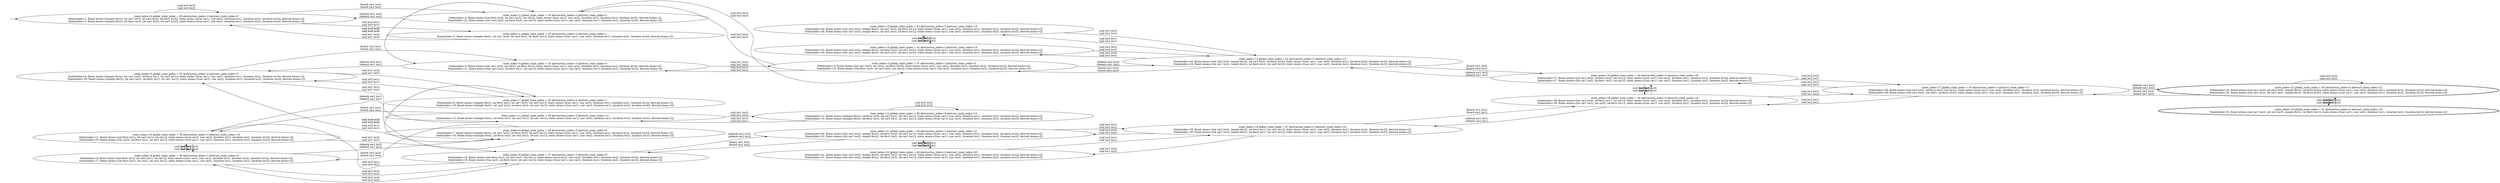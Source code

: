 digraph {
rankdir="LR"
s0[label="state_index=0 global_state_index = 28 abstraction_index=3 abstract_state_index=0
State(index=1, fluent atoms=[(empty-ferry), (at car1 loc3), (at car2 loc2), (at-ferry loc3)], static atoms=[(car car1), (car car2), (location loc1), (location loc2), (location loc3)], derived atoms=[])
State(index=0, fluent atoms=[(empty-ferry), (at-ferry loc2), (at car1 loc3), (at car2 loc2)], static atoms=[(car car1), (car car2), (location loc1), (location loc2), (location loc3)], derived atoms=[])
"]
s1[label="state_index=1 global_state_index = 29 abstraction_index=3 abstract_state_index=1
State(index=2, fluent atoms=[(empty-ferry), (at car1 loc3), (at car2 loc2), (at-ferry loc1)], static atoms=[(car car1), (car car2), (location loc1), (location loc2), (location loc3)], derived atoms=[])
"]
s2[label="state_index=2 global_state_index = 30 abstraction_index=3 abstract_state_index=2
State(index=3, fluent atoms=[(at-ferry loc2), (at car1 loc3), (on car2)], static atoms=[(car car1), (car car2), (location loc1), (location loc2), (location loc3)], derived atoms=[])
State(index=22, fluent atoms=[(at car2 loc2), (at-ferry loc3), (on car1)], static atoms=[(car car1), (car car2), (location loc1), (location loc2), (location loc3)], derived atoms=[])
"]
s3[label="state_index=3 global_state_index = 31 abstraction_index=3 abstract_state_index=3
State(index=4, fluent atoms=[(at car1 loc3), (on car2), (at-ferry loc3)], static atoms=[(car car1), (car car2), (location loc1), (location loc2), (location loc3)], derived atoms=[])
State(index=23, fluent atoms=[(at-ferry loc2), (at car2 loc2), (on car1)], static atoms=[(car car1), (car car2), (location loc1), (location loc2), (location loc3)], derived atoms=[])
"]
s4[label="state_index=4 global_state_index = 32 abstraction_index=3 abstract_state_index=4
State(index=5, fluent atoms=[(at car1 loc3), (on car2), (at-ferry loc1)], static atoms=[(car car1), (car car2), (location loc1), (location loc2), (location loc3)], derived atoms=[])
State(index=21, fluent atoms=[(at car2 loc2), (at-ferry loc1), (on car1)], static atoms=[(car car1), (car car2), (location loc1), (location loc2), (location loc3)], derived atoms=[])
"]
s5[label="state_index=5 global_state_index = 33 abstraction_index=3 abstract_state_index=5
State(index=6, fluent atoms=[(empty-ferry), (at car1 loc3), (at-ferry loc1), (at car2 loc1)], static atoms=[(car car1), (car car2), (location loc1), (location loc2), (location loc3)], derived atoms=[])
State(index=20, fluent atoms=[(empty-ferry), (at car2 loc2), (at-ferry loc1), (at car1 loc1)], static atoms=[(car car1), (car car2), (location loc1), (location loc2), (location loc3)], derived atoms=[])
"]
s6[label="state_index=6 global_state_index = 34 abstraction_index=3 abstract_state_index=6
State(index=7, fluent atoms=[(empty-ferry), (at car1 loc3), (at-ferry loc3), (at car2 loc1)], static atoms=[(car car1), (car car2), (location loc1), (location loc2), (location loc3)], derived atoms=[])
State(index=18, fluent atoms=[(empty-ferry), (at-ferry loc2), (at car2 loc2), (at car1 loc1)], static atoms=[(car car1), (car car2), (location loc1), (location loc2), (location loc3)], derived atoms=[])
"]
s7[label="state_index=7 global_state_index = 35 abstraction_index=3 abstract_state_index=7
State(index=8, fluent atoms=[(empty-ferry), (at-ferry loc2), (at car1 loc3), (at car2 loc1)], static atoms=[(car car1), (car car2), (location loc1), (location loc2), (location loc3)], derived atoms=[])
State(index=19, fluent atoms=[(empty-ferry), (at car2 loc2), (at-ferry loc3), (at car1 loc1)], static atoms=[(car car1), (car car2), (location loc1), (location loc2), (location loc3)], derived atoms=[])
"]
s8[label="state_index=8 global_state_index = 36 abstraction_index=3 abstract_state_index=8
State(index=9, fluent atoms=[(at-ferry loc3), (at car2 loc1), (on car1)], static atoms=[(car car1), (car car2), (location loc1), (location loc2), (location loc3)], derived atoms=[])
State(index=17, fluent atoms=[(at-ferry loc2), (on car2), (at car1 loc1)], static atoms=[(car car1), (car car2), (location loc1), (location loc2), (location loc3)], derived atoms=[])
"]
s9[label="state_index=9 global_state_index = 37 abstraction_index=3 abstract_state_index=9
State(index=10, fluent atoms=[(at-ferry loc2), (at car2 loc1), (on car1)], static atoms=[(car car1), (car car2), (location loc1), (location loc2), (location loc3)], derived atoms=[])
State(index=16, fluent atoms=[(on car2), (at-ferry loc3), (at car1 loc1)], static atoms=[(car car1), (car car2), (location loc1), (location loc2), (location loc3)], derived atoms=[])
"]
s10[label="state_index=10 global_state_index = 38 abstraction_index=3 abstract_state_index=10
State(index=11, fluent atoms=[(at-ferry loc1), (at car2 loc1), (on car1)], static atoms=[(car car1), (car car2), (location loc1), (location loc2), (location loc3)], derived atoms=[])
State(index=15, fluent atoms=[(on car2), (at-ferry loc1), (at car1 loc1)], static atoms=[(car car1), (car car2), (location loc1), (location loc2), (location loc3)], derived atoms=[])
"]
s11[label="state_index=11 global_state_index = 39 abstraction_index=3 abstract_state_index=11
State(index=12, fluent atoms=[(empty-ferry), (at-ferry loc1), (at car2 loc1), (at car1 loc1)], static atoms=[(car car1), (car car2), (location loc1), (location loc2), (location loc3)], derived atoms=[])
"]
s12[label="state_index=12 global_state_index = 40 abstraction_index=3 abstract_state_index=12
State(index=13, fluent atoms=[(empty-ferry), (at-ferry loc3), (at car2 loc1), (at car1 loc1)], static atoms=[(car car1), (car car2), (location loc1), (location loc2), (location loc3)], derived atoms=[])
State(index=14, fluent atoms=[(empty-ferry), (at-ferry loc2), (at car2 loc1), (at car1 loc1)], static atoms=[(car car1), (car car2), (location loc1), (location loc2), (location loc3)], derived atoms=[])
"]
s13[label="state_index=13 global_state_index = 41 abstraction_index=3 abstract_state_index=13
State(index=42, fluent atoms=[(at car2 loc3), (empty-ferry), (at car1 loc3), (at-ferry loc3)], static atoms=[(car car1), (car car2), (location loc1), (location loc2), (location loc3)], derived atoms=[])
State(index=24, fluent atoms=[(at car1 loc2), (empty-ferry), (at-ferry loc2), (at car2 loc2)], static atoms=[(car car1), (car car2), (location loc1), (location loc2), (location loc3)], derived atoms=[])
"]
s14[label="state_index=14 global_state_index = 42 abstraction_index=3 abstract_state_index=14
State(index=43, fluent atoms=[(at car2 loc3), (empty-ferry), (at-ferry loc2), (at car1 loc3)], static atoms=[(car car1), (car car2), (location loc1), (location loc2), (location loc3)], derived atoms=[])
State(index=25, fluent atoms=[(at car1 loc2), (empty-ferry), (at car2 loc2), (at-ferry loc3)], static atoms=[(car car1), (car car2), (location loc1), (location loc2), (location loc3)], derived atoms=[])
"]
s15[label="state_index=15 global_state_index = 43 abstraction_index=3 abstract_state_index=15
State(index=44, fluent atoms=[(at car2 loc3), (empty-ferry), (at car1 loc3), (at-ferry loc1)], static atoms=[(car car1), (car car2), (location loc1), (location loc2), (location loc3)], derived atoms=[])
State(index=26, fluent atoms=[(at car1 loc2), (empty-ferry), (at car2 loc2), (at-ferry loc1)], static atoms=[(car car1), (car car2), (location loc1), (location loc2), (location loc3)], derived atoms=[])
"]
s16[label="state_index=16 global_state_index = 44 abstraction_index=3 abstract_state_index=16
State(index=37, fluent atoms=[(at car2 loc3), (at-ferry loc3), (on car1)], static atoms=[(car car1), (car car2), (location loc1), (location loc2), (location loc3)], derived atoms=[])
State(index=27, fluent atoms=[(at car1 loc2), (at-ferry loc2), (on car2)], static atoms=[(car car1), (car car2), (location loc1), (location loc2), (location loc3)], derived atoms=[])
"]
s17[label="state_index=17 global_state_index = 45 abstraction_index=3 abstract_state_index=17
State(index=36, fluent atoms=[(at car2 loc3), (at-ferry loc2), (on car1)], static atoms=[(car car1), (car car2), (location loc1), (location loc2), (location loc3)], derived atoms=[])
State(index=28, fluent atoms=[(at car1 loc2), (on car2), (at-ferry loc3)], static atoms=[(car car1), (car car2), (location loc1), (location loc2), (location loc3)], derived atoms=[])
"]
s18[label="state_index=18 global_state_index = 46 abstraction_index=3 abstract_state_index=18
State(index=38, fluent atoms=[(at car2 loc3), (at-ferry loc1), (on car1)], static atoms=[(car car1), (car car2), (location loc1), (location loc2), (location loc3)], derived atoms=[])
State(index=29, fluent atoms=[(at car1 loc2), (on car2), (at-ferry loc1)], static atoms=[(car car1), (car car2), (location loc1), (location loc2), (location loc3)], derived atoms=[])
"]
s19[label="state_index=19 global_state_index = 47 abstraction_index=3 abstract_state_index=19
State(index=39, fluent atoms=[(at car2 loc3), (empty-ferry), (at-ferry loc1), (at car1 loc1)], static atoms=[(car car1), (car car2), (location loc1), (location loc2), (location loc3)], derived atoms=[])
State(index=30, fluent atoms=[(at car1 loc2), (empty-ferry), (at-ferry loc1), (at car2 loc1)], static atoms=[(car car1), (car car2), (location loc1), (location loc2), (location loc3)], derived atoms=[])
"]
s20[label="state_index=20 global_state_index = 48 abstraction_index=3 abstract_state_index=20
State(index=41, fluent atoms=[(at car2 loc3), (empty-ferry), (at-ferry loc2), (at car1 loc1)], static atoms=[(car car1), (car car2), (location loc1), (location loc2), (location loc3)], derived atoms=[])
State(index=31, fluent atoms=[(at car1 loc2), (empty-ferry), (at-ferry loc3), (at car2 loc1)], static atoms=[(car car1), (car car2), (location loc1), (location loc2), (location loc3)], derived atoms=[])
"]
s21[label="state_index=21 global_state_index = 49 abstraction_index=3 abstract_state_index=21
State(index=40, fluent atoms=[(at car2 loc3), (empty-ferry), (at-ferry loc3), (at car1 loc1)], static atoms=[(car car1), (car car2), (location loc1), (location loc2), (location loc3)], derived atoms=[])
State(index=32, fluent atoms=[(at car1 loc2), (empty-ferry), (at-ferry loc2), (at car2 loc1)], static atoms=[(car car1), (car car2), (location loc1), (location loc2), (location loc3)], derived atoms=[])
"]
s22[peripheries=2,label="state_index=22 global_state_index = 50 abstraction_index=3 abstract_state_index=22
State(index=34, fluent atoms=[(at car1 loc2), (at car2 loc3), (empty-ferry), (at-ferry loc2)], static atoms=[(car car1), (car car2), (location loc1), (location loc2), (location loc3)], derived atoms=[])
State(index=33, fluent atoms=[(at car1 loc2), (at car2 loc3), (empty-ferry), (at-ferry loc3)], static atoms=[(car car1), (car car2), (location loc1), (location loc2), (location loc3)], derived atoms=[])
"]
s23[peripheries=2,label="state_index=23 global_state_index = 51 abstraction_index=3 abstract_state_index=23
State(index=35, fluent atoms=[(at car1 loc2), (at car2 loc3), (empty-ferry), (at-ferry loc1)], static atoms=[(car car1), (car car2), (location loc1), (location loc2), (location loc3)], derived atoms=[])
"]
Dangling [ label = "", style = invis ]
{ rank = same; Dangling }
Dangling -> s0
{ rank = same; s12}
{ rank = same; s1,s6,s7,s11}
{ rank = same; s0,s5,s8,s10}
{ rank = same; s2,s4,s9}
{ rank = same; s3,s14,s15,s20,s21}
{ rank = same; s13,s19}
{ rank = same; s16,s18}
{ rank = same; s17}
{ rank = same; s22,s23}
s0->s0 [label="(sail loc2 loc3)
(sail loc3 loc2)
"]
s0->s1 [label="(sail loc2 loc1)
(sail loc3 loc1)
"]
s0->s2 [label="(board car1 loc3)
(board car2 loc2)
"]
s1->s0 [label="(sail loc1 loc2)
(sail loc1 loc3)
"]
s2->s0 [label="(debark car1 loc3)
(debark car2 loc2)
"]
s2->s3 [label="(sail loc2 loc3)
(sail loc3 loc2)
"]
s2->s4 [label="(sail loc2 loc1)
(sail loc3 loc1)
"]
s3->s2 [label="(sail loc3 loc2)
(sail loc2 loc3)
"]
s3->s4 [label="(sail loc3 loc1)
(sail loc2 loc1)
"]
s3->s13 [label="(debark car2 loc3)
(debark car1 loc2)
"]
s4->s2 [label="(sail loc1 loc2)
(sail loc1 loc3)
"]
s4->s3 [label="(sail loc1 loc3)
(sail loc1 loc2)
"]
s4->s5 [label="(debark car2 loc1)
(debark car1 loc1)
"]
s5->s4 [label="(board car2 loc1)
(board car1 loc1)
"]
s5->s6 [label="(sail loc1 loc3)
(sail loc1 loc2)
"]
s5->s7 [label="(sail loc1 loc3)
(sail loc1 loc2)
"]
s6->s5 [label="(sail loc2 loc1)
(sail loc3 loc1)
"]
s6->s7 [label="(sail loc2 loc3)
(sail loc3 loc2)
"]
s6->s8 [label="(board car2 loc2)
(board car1 loc3)
"]
s7->s5 [label="(sail loc3 loc1)
(sail loc2 loc1)
"]
s7->s6 [label="(sail loc3 loc2)
(sail loc2 loc3)
"]
s8->s6 [label="(debark car2 loc2)
(debark car1 loc3)
"]
s8->s9 [label="(sail loc2 loc3)
(sail loc3 loc2)
"]
s8->s10 [label="(sail loc3 loc1)
(sail loc2 loc1)
"]
s9->s8 [label="(sail loc2 loc3)
(sail loc3 loc2)
"]
s9->s10 [label="(sail loc2 loc1)
(sail loc3 loc1)
"]
s9->s21 [label="(debark car1 loc2)
(debark car2 loc3)
"]
s10->s8 [label="(sail loc1 loc3)
(sail loc1 loc2)
"]
s10->s9 [label="(sail loc1 loc2)
(sail loc1 loc3)
"]
s10->s11 [label="(debark car2 loc1)
(debark car1 loc1)
"]
s11->s10 [label="(board car1 loc1)
(board car2 loc1)
"]
s11->s12 [label="(sail loc1 loc2)
(sail loc1 loc3)
"]
s12->s11 [label="(sail loc3 loc1)
(sail loc2 loc1)
"]
s12->s12 [label="(sail loc3 loc2)
(sail loc2 loc3)
"]
s13->s3 [label="(board car1 loc2)
(board car2 loc3)
"]
s13->s14 [label="(sail loc2 loc3)
(sail loc3 loc2)
"]
s13->s15 [label="(sail loc3 loc1)
(sail loc2 loc1)
"]
s13->s16 [label="(board car1 loc3)
(board car2 loc2)
"]
s14->s13 [label="(sail loc2 loc3)
(sail loc3 loc2)
"]
s14->s15 [label="(sail loc3 loc1)
(sail loc2 loc1)
"]
s15->s13 [label="(sail loc1 loc3)
(sail loc1 loc2)
"]
s15->s14 [label="(sail loc1 loc3)
(sail loc1 loc2)
"]
s16->s13 [label="(debark car2 loc2)
(debark car1 loc3)
"]
s16->s17 [label="(sail loc2 loc3)
(sail loc3 loc2)
"]
s16->s18 [label="(sail loc2 loc1)
(sail loc3 loc1)
"]
s17->s16 [label="(sail loc2 loc3)
(sail loc3 loc2)
"]
s17->s18 [label="(sail loc3 loc1)
(sail loc2 loc1)
"]
s17->s22 [label="(debark car2 loc3)
(debark car1 loc2)
"]
s18->s16 [label="(sail loc1 loc3)
(sail loc1 loc2)
"]
s18->s17 [label="(sail loc1 loc2)
(sail loc1 loc3)
"]
s18->s19 [label="(debark car1 loc1)
(debark car2 loc1)
"]
s19->s18 [label="(board car1 loc1)
(board car2 loc1)
"]
s19->s20 [label="(sail loc1 loc2)
(sail loc1 loc3)
"]
s19->s21 [label="(sail loc1 loc3)
(sail loc1 loc2)
"]
s20->s19 [label="(sail loc2 loc1)
(sail loc3 loc1)
"]
s20->s21 [label="(sail loc2 loc3)
(sail loc3 loc2)
"]
s21->s9 [label="(board car1 loc2)
(board car2 loc3)
"]
s21->s19 [label="(sail loc3 loc1)
(sail loc2 loc1)
"]
s21->s20 [label="(sail loc2 loc3)
(sail loc3 loc2)
"]
s22->s17 [label="(board car2 loc3)
(board car1 loc2)
"]
s22->s22 [label="(sail loc2 loc3)
(sail loc3 loc2)
"]
s22->s23 [label="(sail loc3 loc1)
(sail loc2 loc1)
"]
s23->s22 [label="(sail loc1 loc3)
(sail loc1 loc2)
"]
}

